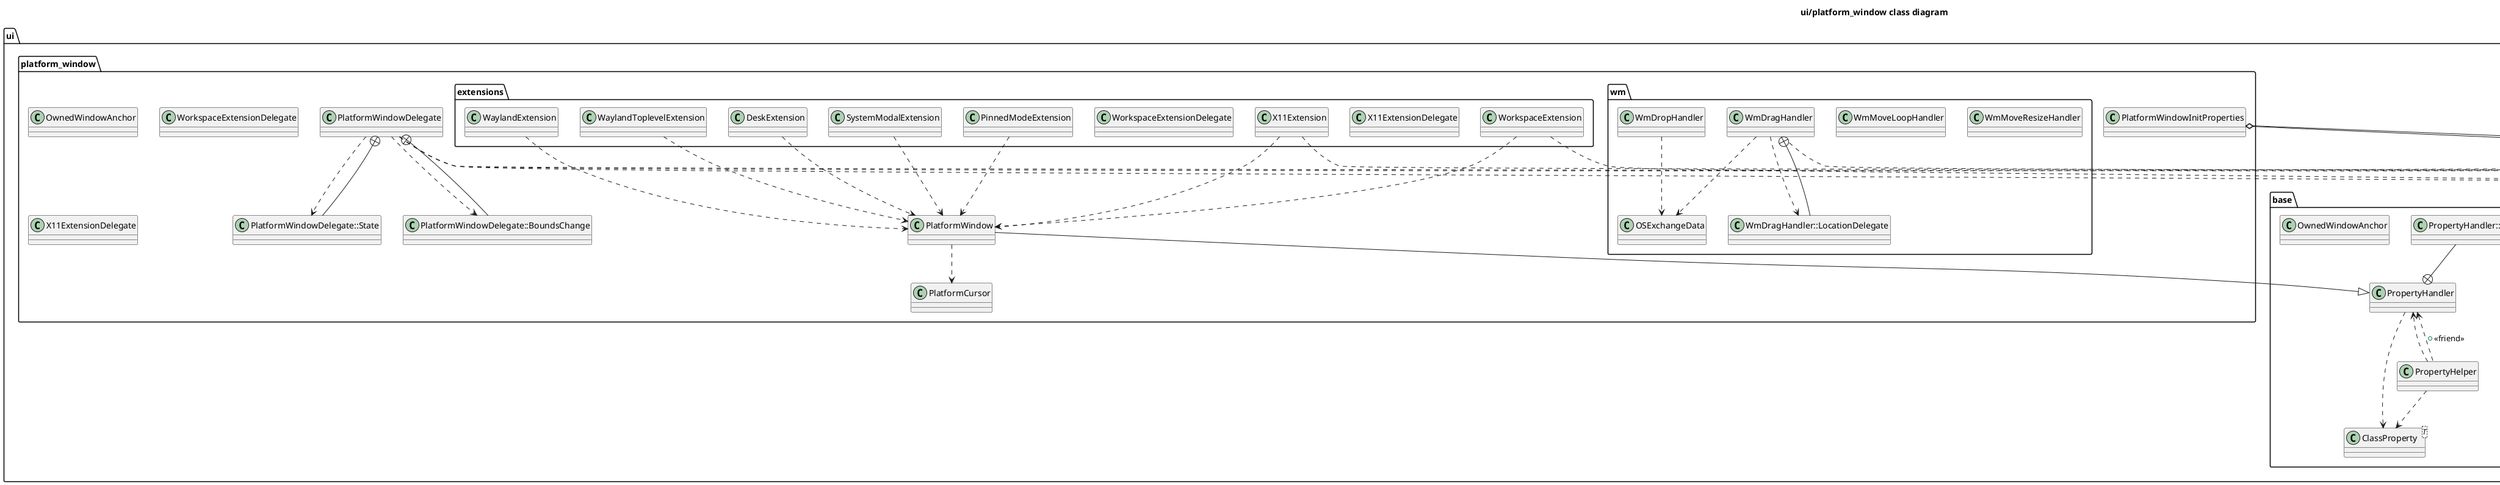 @startuml
title ui/platform_window class diagram
package [ui] as C_0006015631303731670575 {
package [platform_window] as C_0014170237458596549576 {
package [wm] as C_0001543521334004739333 {
class "WmMoveResizeHandler" as C_0012988365670002417045
class C_0012988365670002417045 [[https://github.com/chromium/chromium/blob/83a7a90b87f5e2e225d9d1127dc12e20e33b7eca/ui/platform_window/wm/wm_move_resize_handler.h#L18{WmMoveResizeHandler}]] {
__
}
class "WmMoveLoopHandler" as C_0003258735484316157543
class C_0003258735484316157543 [[https://github.com/chromium/chromium/blob/83a7a90b87f5e2e225d9d1127dc12e20e33b7eca/ui/platform_window/wm/wm_move_loop_handler.h#L19{WmMoveLoopHandler}]] {
__
}
class "WmDragHandler" as C_0012845443564248847245
class C_0012845443564248847245 [[https://github.com/chromium/chromium/blob/83a7a90b87f5e2e225d9d1127dc12e20e33b7eca/ui/platform_window/wm/wm_drag_handler.h#L25{WmDragHandler}]] {
__
}
class "WmDragHandler::LocationDelegate" as C_0005650634185539144408
class C_0005650634185539144408 [[https://github.com/chromium/chromium/blob/83a7a90b87f5e2e225d9d1127dc12e20e33b7eca/ui/platform_window/wm/wm_drag_handler.h#L34{WmDragHandler##LocationDelegate}]] {
__
}
class "OSExchangeData" as C_0017409058273796566520
class C_0017409058273796566520 [[https://github.com/chromium/chromium/blob/83a7a90b87f5e2e225d9d1127dc12e20e33b7eca/ui/platform_window/wm/wm_drag_handler.h#L23{OSExchangeData}]] {
__
}
class "WmDropHandler" as C_0001225466000195998693
class C_0001225466000195998693 [[https://github.com/chromium/chromium/blob/83a7a90b87f5e2e225d9d1127dc12e20e33b7eca/ui/platform_window/wm/wm_drop_handler.h#L20{WmDropHandler}]] {
__
}
}
class "PlatformWindowDelegate" as C_0004133948817376201184
class C_0004133948817376201184 [[https://github.com/chromium/chromium/blob/83a7a90b87f5e2e225d9d1127dc12e20e33b7eca/ui/platform_window/platform_window_delegate.h#L80{PlatformWindowDelegate}]] {
__
}
class "PlatformWindowDelegate::BoundsChange" as C_0001578780003290312319
class C_0001578780003290312319 [[https://github.com/chromium/chromium/blob/83a7a90b87f5e2e225d9d1127dc12e20e33b7eca/ui/platform_window/platform_window_delegate.h#L82{PlatformWindowDelegate##BoundsChange}]] {
__
}
class "PlatformWindowDelegate::State" as C_0004818591307195361075
class C_0004818591307195361075 [[https://github.com/chromium/chromium/blob/83a7a90b87f5e2e225d9d1127dc12e20e33b7eca/ui/platform_window/platform_window_delegate.h#L114{PlatformWindowDelegate##State}]] {
__
}
class "PlatformWindow" as C_0014641466677610233161
class C_0014641466677610233161 [[https://github.com/chromium/chromium/blob/83a7a90b87f5e2e225d9d1127dc12e20e33b7eca/ui/platform_window/platform_window.h#L33{PlatformWindow}]] {
__
}
class "OwnedWindowAnchor" as C_0003617341143175913478
class C_0003617341143175913478 [[https://github.com/chromium/chromium/blob/83a7a90b87f5e2e225d9d1127dc12e20e33b7eca/ui/platform_window/platform_window_delegate.h#L29{OwnedWindowAnchor}]] {
__
}
class "PlatformCursor" as C_0017737036712140491157
class C_0017737036712140491157 [[https://github.com/chromium/chromium/blob/83a7a90b87f5e2e225d9d1127dc12e20e33b7eca/ui/platform_window/platform_window.h#L30{PlatformCursor}]] {
__
}
package [extensions] as C_0004569983799121240272 {
class "X11Extension" as C_0001098074681709332547
class C_0001098074681709332547 [[https://github.com/chromium/chromium/blob/83a7a90b87f5e2e225d9d1127dc12e20e33b7eca/ui/platform_window/extensions/x11_extension.h#L20{X11Extension}]] {
__
}
class "X11ExtensionDelegate" as C_0005456790814334145396
class C_0005456790814334145396 [[https://github.com/chromium/chromium/blob/83a7a90b87f5e2e225d9d1127dc12e20e33b7eca/ui/platform_window/extensions/x11_extension.h#L14{X11ExtensionDelegate}]] {
__
}
class "WorkspaceExtension" as C_0016482784505912265703
class C_0016482784505912265703 [[https://github.com/chromium/chromium/blob/83a7a90b87f5e2e225d9d1127dc12e20e33b7eca/ui/platform_window/extensions/workspace_extension.h#L22{WorkspaceExtension}]] {
__
}
class "WorkspaceExtensionDelegate" as C_0000339074417896446261
class C_0000339074417896446261 [[https://github.com/chromium/chromium/blob/83a7a90b87f5e2e225d9d1127dc12e20e33b7eca/ui/platform_window/extensions/workspace_extension.h#L15{WorkspaceExtensionDelegate}]] {
__
}
class "PinnedModeExtension" as C_0018273440868827664267
class C_0018273440868827664267 [[https://github.com/chromium/chromium/blob/83a7a90b87f5e2e225d9d1127dc12e20e33b7eca/ui/platform_window/extensions/pinned_mode_extension.h#L16{PinnedModeExtension}]] {
__
}
class "WaylandExtension" as C_0007331596878444806860
class C_0007331596878444806860 [[https://github.com/chromium/chromium/blob/83a7a90b87f5e2e225d9d1127dc12e20e33b7eca/ui/platform_window/extensions/wayland_extension.h#L43{WaylandExtension}]] {
__
}
class "WaylandToplevelExtension" as C_0006049113229815869742
class C_0006049113229815869742 [[https://github.com/chromium/chromium/blob/83a7a90b87f5e2e225d9d1127dc12e20e33b7eca/ui/platform_window/extensions/wayland_extension.h#L73{WaylandToplevelExtension}]] {
__
}
class "DeskExtension" as C_0010199932588831105898
class C_0010199932588831105898 [[https://github.com/chromium/chromium/blob/83a7a90b87f5e2e225d9d1127dc12e20e33b7eca/ui/platform_window/extensions/desk_extension.h#L21{DeskExtension}]] {
__
}
class "SystemModalExtension" as C_0015456905396135118800
class C_0015456905396135118800 [[https://github.com/chromium/chromium/blob/83a7a90b87f5e2e225d9d1127dc12e20e33b7eca/ui/platform_window/extensions/system_modal_extension.h#L14{SystemModalExtension}]] {
__
}
}
class "PlatformWindowInitProperties" as C_0007048084360952612282
class C_0007048084360952612282 [[https://github.com/chromium/chromium/blob/83a7a90b87f5e2e225d9d1127dc12e20e33b7eca/ui/platform_window/platform_window_init_properties.h#L65{PlatformWindowInitProperties}]] {
__
}
class "WorkspaceExtensionDelegate" as C_0000339074417896446261
class C_0000339074417896446261 [[https://github.com/chromium/chromium/blob/83a7a90b87f5e2e225d9d1127dc12e20e33b7eca/ui/platform_window/platform_window_init_properties.h#L53{WorkspaceExtensionDelegate}]] {
__
}
class "X11ExtensionDelegate" as C_0005456790814334145396
class C_0005456790814334145396 [[https://github.com/chromium/chromium/blob/83a7a90b87f5e2e225d9d1127dc12e20e33b7eca/ui/platform_window/platform_window_init_properties.h#L60{X11ExtensionDelegate}]] {
__
}
}
package [base] as C_0008075717290354590995 {
class "WindowTiledEdges" as C_0014438071014349296623
class C_0014438071014349296623 [[https://github.com/chromium/chromium/blob/83a7a90b87f5e2e225d9d1127dc12e20e33b7eca/ui/base/ui_base_types.h#L37{WindowTiledEdges}]] {
__
}
class "ClassProperty<T>" as C_0003560248179536117537
class C_0003560248179536117537 [[https://github.com/chromium/chromium/blob/83a7a90b87f5e2e225d9d1127dc12e20e33b7eca/ui/base/class_property.h#L70{ClassProperty}]] {
__
}
class "PropertyHandler" as C_0014123125489500529321
class C_0014123125489500529321 [[https://github.com/chromium/chromium/blob/83a7a90b87f5e2e225d9d1127dc12e20e33b7eca/ui/base/class_property.h#L83{PropertyHandler}]] {
__
}
class "PropertyHandler::Value" as C_0002029433289759059245
class C_0002029433289759059245 [[https://github.com/chromium/chromium/blob/83a7a90b87f5e2e225d9d1127dc12e20e33b7eca/ui/base/class_property.h#L167{PropertyHandler##Value}]] {
__
}
class "ClassPropertyCaster<T>" as C_0008442087935316007712
class C_0008442087935316007712 [[https://github.com/chromium/chromium/blob/83a7a90b87f5e2e225d9d1127dc12e20e33b7eca/ui/base/class_property.h#L179{ClassPropertyCaster}]] {
__
}
class "ClassPropertyCaster<T *>" as C_0013409359212391051007
class C_0013409359212391051007 [[https://github.com/chromium/chromium/blob/83a7a90b87f5e2e225d9d1127dc12e20e33b7eca/ui/base/class_property.h#L185{ClassPropertyCaster}]] {
__
}
class "ClassPropertyCaster<base::TimeDelta>" as C_0009921427787891976245
class C_0009921427787891976245 [[https://github.com/chromium/chromium/blob/83a7a90b87f5e2e225d9d1127dc12e20e33b7eca/ui/base/class_property.h#L191{ClassPropertyCaster}]] {
__
}
class "ClassPropertyCaster<float>" as C_0001432030145703948330
class C_0001432030145703948330 [[https://github.com/chromium/chromium/blob/83a7a90b87f5e2e225d9d1127dc12e20e33b7eca/ui/base/class_property.h#L197{ClassPropertyCaster}]] {
__
}
class "PropertyHelper" as C_0010720617258079439186
class C_0010720617258079439186 [[https://github.com/chromium/chromium/blob/83a7a90b87f5e2e225d9d1127dc12e20e33b7eca/ui/base/class_property.h#L215{PropertyHelper}]] {
__
}
class "OwnedWindowAnchor" as C_0003617341143175913478
class C_0003617341143175913478 [[https://github.com/chromium/chromium/blob/83a7a90b87f5e2e225d9d1127dc12e20e33b7eca/ui/base/owned_window_anchor.h#L21{OwnedWindowAnchor}]] {
__
}
}
package [gfx] as C_0002709692398415303095 {
class "Event" as C_0001560354530899298516
class C_0001560354530899298516 [[https://github.com/chromium/chromium/blob/83a7a90b87f5e2e225d9d1127dc12e20e33b7eca/ui/gfx/native_widget_types.h#L66{Event}]] {
__
}
class "Cursor" as C_0009501811314072780178
class C_0009501811314072780178 [[https://github.com/chromium/chromium/blob/83a7a90b87f5e2e225d9d1127dc12e20e33b7eca/ui/gfx/native_widget_types.h#L65{Cursor}]] {
__
}
}
}
package [base] as C_0004833921248397714067 {
package [memory] as C_0002228852557483983698 {
class "MenuModel" as C_0012415020901837511953
class C_0012415020901837511953 [[https://github.com/chromium/chromium/blob/83a7a90b87f5e2e225d9d1127dc12e20e33b7eca/base/memory/weak_ptr.h#L99{MenuModel}]] {
__
}
class "TextInputClient" as C_0018263060761883512488
class C_0018263060761883512488 [[https://github.com/chromium/chromium/blob/83a7a90b87f5e2e225d9d1127dc12e20e33b7eca/base/memory/weak_ptr.h#L100{TextInputClient}]] {
__
}
}
}
C_0012845443564248847245 ..> C_0017409058273796566520
C_0012845443564248847245 ..> C_0009501811314072780178
C_0012845443564248847245 ..> C_0005650634185539144408
C_0005650634185539144408 --+ C_0012845443564248847245
C_0001225466000195998693 ..> C_0017409058273796566520
C_0004133948817376201184 ..> C_0001578780003290312319
C_0004133948817376201184 ..> C_0001560354530899298516
C_0004133948817376201184 ..> C_0014438071014349296623
C_0004133948817376201184 ..> C_0004818591307195361075
C_0004133948817376201184 ..> C_0003617341143175913478
C_0001578780003290312319 --+ C_0004133948817376201184
C_0004818591307195361075 --+ C_0004133948817376201184
C_0014641466677610233161 ..> C_0017737036712140491157
C_0014123125489500529321 <|-- C_0014641466677610233161
C_0001098074681709332547 ..> C_0005456790814334145396
C_0001098074681709332547 ..> C_0014641466677610233161
C_0016482784505912265703 ..> C_0000339074417896446261
C_0016482784505912265703 ..> C_0014641466677610233161
C_0018273440868827664267 ..> C_0014641466677610233161
C_0007331596878444806860 ..> C_0014641466677610233161
C_0006049113229815869742 ..> C_0014641466677610233161
C_0010199932588831105898 ..> C_0014641466677610233161
C_0015456905396135118800 ..> C_0014641466677610233161
C_0007048084360952612282 o-- C_0000339074417896446261 : +workspace_extension_delegate
C_0007048084360952612282 o-- C_0005456790814334145396 : +x11_extension_delegate
C_0014123125489500529321 ..> C_0003560248179536117537
C_0014123125489500529321 <.. C_0010720617258079439186 : +<<friend>>
C_0002029433289759059245 --+ C_0014123125489500529321
C_0013409359212391051007 ..|> C_0008442087935316007712
C_0009921427787891976245 ..|> C_0008442087935316007712
C_0001432030145703948330 ..|> C_0008442087935316007712
C_0010720617258079439186 ..> C_0014123125489500529321
C_0010720617258079439186 ..> C_0003560248179536117537

'Generated with clang-uml, version 0.5.3-16-gf97d420
'LLVM version Ubuntu clang version 18.1.8 (++20240731024944+3b5b5c1ec4a3-1~exp1~20240731145000.144)
@enduml

